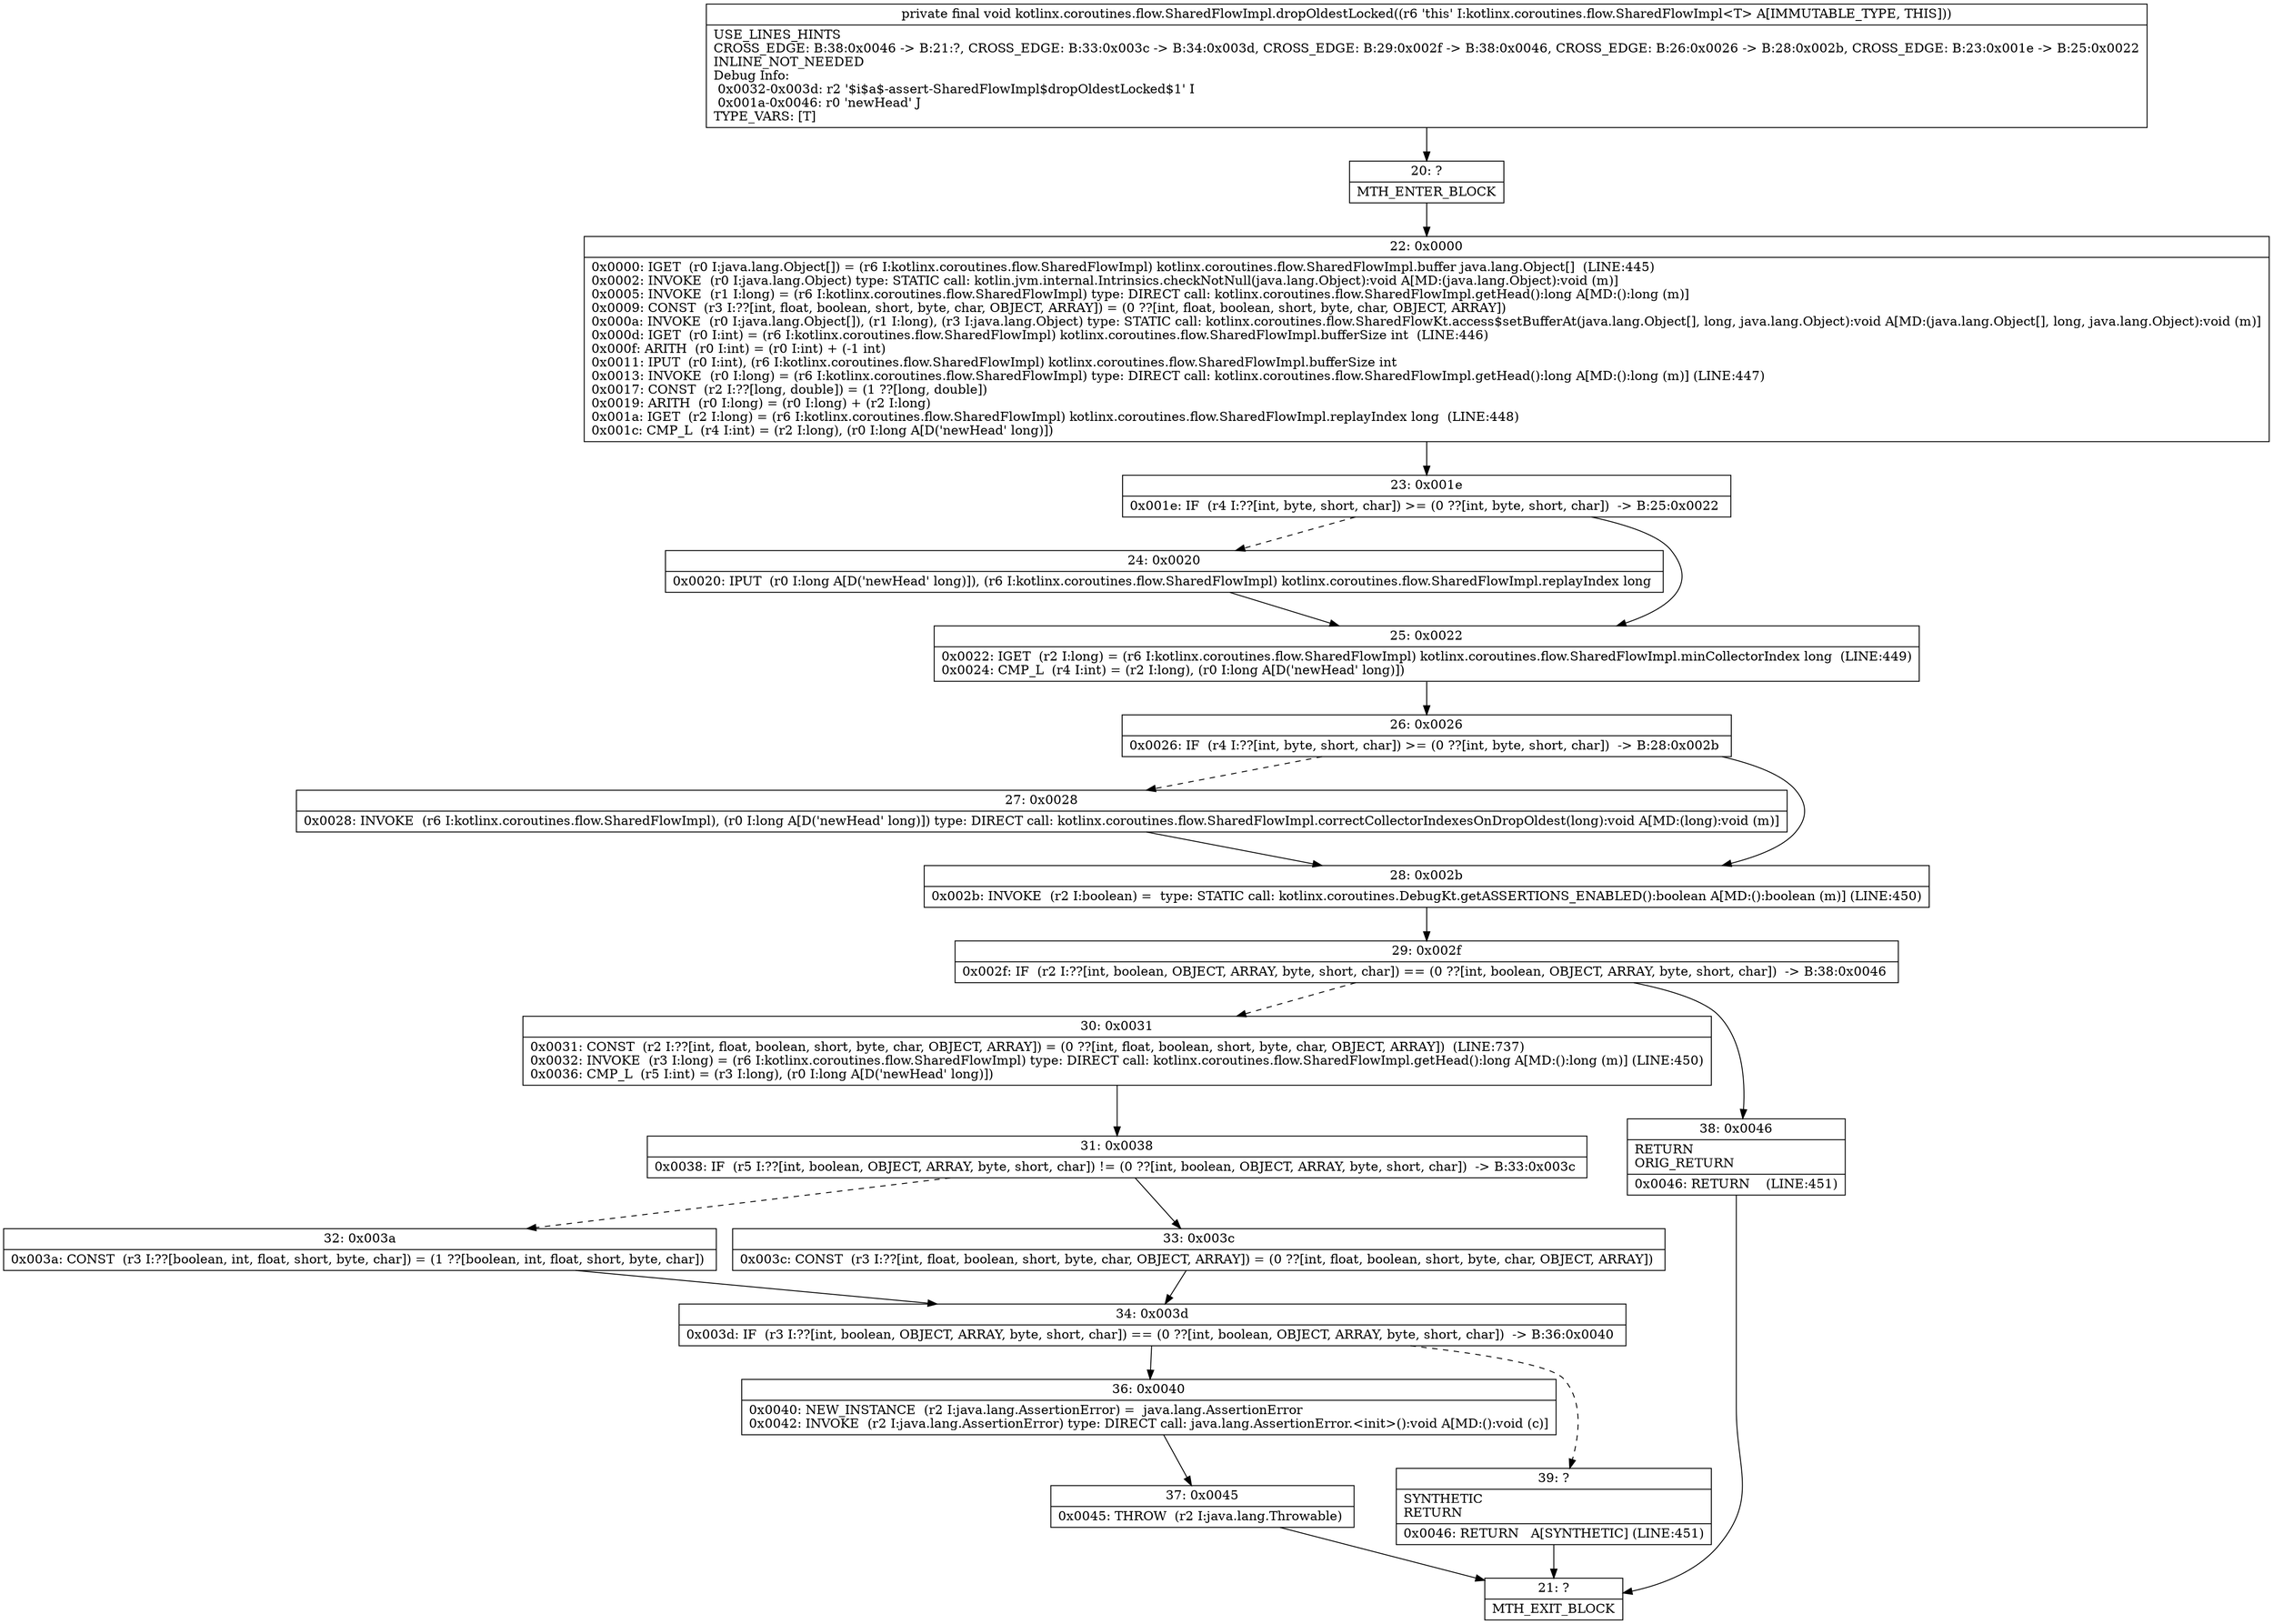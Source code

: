 digraph "CFG forkotlinx.coroutines.flow.SharedFlowImpl.dropOldestLocked()V" {
Node_20 [shape=record,label="{20\:\ ?|MTH_ENTER_BLOCK\l}"];
Node_22 [shape=record,label="{22\:\ 0x0000|0x0000: IGET  (r0 I:java.lang.Object[]) = (r6 I:kotlinx.coroutines.flow.SharedFlowImpl) kotlinx.coroutines.flow.SharedFlowImpl.buffer java.lang.Object[]  (LINE:445)\l0x0002: INVOKE  (r0 I:java.lang.Object) type: STATIC call: kotlin.jvm.internal.Intrinsics.checkNotNull(java.lang.Object):void A[MD:(java.lang.Object):void (m)]\l0x0005: INVOKE  (r1 I:long) = (r6 I:kotlinx.coroutines.flow.SharedFlowImpl) type: DIRECT call: kotlinx.coroutines.flow.SharedFlowImpl.getHead():long A[MD:():long (m)]\l0x0009: CONST  (r3 I:??[int, float, boolean, short, byte, char, OBJECT, ARRAY]) = (0 ??[int, float, boolean, short, byte, char, OBJECT, ARRAY]) \l0x000a: INVOKE  (r0 I:java.lang.Object[]), (r1 I:long), (r3 I:java.lang.Object) type: STATIC call: kotlinx.coroutines.flow.SharedFlowKt.access$setBufferAt(java.lang.Object[], long, java.lang.Object):void A[MD:(java.lang.Object[], long, java.lang.Object):void (m)]\l0x000d: IGET  (r0 I:int) = (r6 I:kotlinx.coroutines.flow.SharedFlowImpl) kotlinx.coroutines.flow.SharedFlowImpl.bufferSize int  (LINE:446)\l0x000f: ARITH  (r0 I:int) = (r0 I:int) + (\-1 int) \l0x0011: IPUT  (r0 I:int), (r6 I:kotlinx.coroutines.flow.SharedFlowImpl) kotlinx.coroutines.flow.SharedFlowImpl.bufferSize int \l0x0013: INVOKE  (r0 I:long) = (r6 I:kotlinx.coroutines.flow.SharedFlowImpl) type: DIRECT call: kotlinx.coroutines.flow.SharedFlowImpl.getHead():long A[MD:():long (m)] (LINE:447)\l0x0017: CONST  (r2 I:??[long, double]) = (1 ??[long, double]) \l0x0019: ARITH  (r0 I:long) = (r0 I:long) + (r2 I:long) \l0x001a: IGET  (r2 I:long) = (r6 I:kotlinx.coroutines.flow.SharedFlowImpl) kotlinx.coroutines.flow.SharedFlowImpl.replayIndex long  (LINE:448)\l0x001c: CMP_L  (r4 I:int) = (r2 I:long), (r0 I:long A[D('newHead' long)]) \l}"];
Node_23 [shape=record,label="{23\:\ 0x001e|0x001e: IF  (r4 I:??[int, byte, short, char]) \>= (0 ??[int, byte, short, char])  \-\> B:25:0x0022 \l}"];
Node_24 [shape=record,label="{24\:\ 0x0020|0x0020: IPUT  (r0 I:long A[D('newHead' long)]), (r6 I:kotlinx.coroutines.flow.SharedFlowImpl) kotlinx.coroutines.flow.SharedFlowImpl.replayIndex long \l}"];
Node_25 [shape=record,label="{25\:\ 0x0022|0x0022: IGET  (r2 I:long) = (r6 I:kotlinx.coroutines.flow.SharedFlowImpl) kotlinx.coroutines.flow.SharedFlowImpl.minCollectorIndex long  (LINE:449)\l0x0024: CMP_L  (r4 I:int) = (r2 I:long), (r0 I:long A[D('newHead' long)]) \l}"];
Node_26 [shape=record,label="{26\:\ 0x0026|0x0026: IF  (r4 I:??[int, byte, short, char]) \>= (0 ??[int, byte, short, char])  \-\> B:28:0x002b \l}"];
Node_27 [shape=record,label="{27\:\ 0x0028|0x0028: INVOKE  (r6 I:kotlinx.coroutines.flow.SharedFlowImpl), (r0 I:long A[D('newHead' long)]) type: DIRECT call: kotlinx.coroutines.flow.SharedFlowImpl.correctCollectorIndexesOnDropOldest(long):void A[MD:(long):void (m)]\l}"];
Node_28 [shape=record,label="{28\:\ 0x002b|0x002b: INVOKE  (r2 I:boolean) =  type: STATIC call: kotlinx.coroutines.DebugKt.getASSERTIONS_ENABLED():boolean A[MD:():boolean (m)] (LINE:450)\l}"];
Node_29 [shape=record,label="{29\:\ 0x002f|0x002f: IF  (r2 I:??[int, boolean, OBJECT, ARRAY, byte, short, char]) == (0 ??[int, boolean, OBJECT, ARRAY, byte, short, char])  \-\> B:38:0x0046 \l}"];
Node_30 [shape=record,label="{30\:\ 0x0031|0x0031: CONST  (r2 I:??[int, float, boolean, short, byte, char, OBJECT, ARRAY]) = (0 ??[int, float, boolean, short, byte, char, OBJECT, ARRAY])  (LINE:737)\l0x0032: INVOKE  (r3 I:long) = (r6 I:kotlinx.coroutines.flow.SharedFlowImpl) type: DIRECT call: kotlinx.coroutines.flow.SharedFlowImpl.getHead():long A[MD:():long (m)] (LINE:450)\l0x0036: CMP_L  (r5 I:int) = (r3 I:long), (r0 I:long A[D('newHead' long)]) \l}"];
Node_31 [shape=record,label="{31\:\ 0x0038|0x0038: IF  (r5 I:??[int, boolean, OBJECT, ARRAY, byte, short, char]) != (0 ??[int, boolean, OBJECT, ARRAY, byte, short, char])  \-\> B:33:0x003c \l}"];
Node_32 [shape=record,label="{32\:\ 0x003a|0x003a: CONST  (r3 I:??[boolean, int, float, short, byte, char]) = (1 ??[boolean, int, float, short, byte, char]) \l}"];
Node_34 [shape=record,label="{34\:\ 0x003d|0x003d: IF  (r3 I:??[int, boolean, OBJECT, ARRAY, byte, short, char]) == (0 ??[int, boolean, OBJECT, ARRAY, byte, short, char])  \-\> B:36:0x0040 \l}"];
Node_36 [shape=record,label="{36\:\ 0x0040|0x0040: NEW_INSTANCE  (r2 I:java.lang.AssertionError) =  java.lang.AssertionError \l0x0042: INVOKE  (r2 I:java.lang.AssertionError) type: DIRECT call: java.lang.AssertionError.\<init\>():void A[MD:():void (c)]\l}"];
Node_37 [shape=record,label="{37\:\ 0x0045|0x0045: THROW  (r2 I:java.lang.Throwable) \l}"];
Node_21 [shape=record,label="{21\:\ ?|MTH_EXIT_BLOCK\l}"];
Node_39 [shape=record,label="{39\:\ ?|SYNTHETIC\lRETURN\l|0x0046: RETURN   A[SYNTHETIC] (LINE:451)\l}"];
Node_33 [shape=record,label="{33\:\ 0x003c|0x003c: CONST  (r3 I:??[int, float, boolean, short, byte, char, OBJECT, ARRAY]) = (0 ??[int, float, boolean, short, byte, char, OBJECT, ARRAY]) \l}"];
Node_38 [shape=record,label="{38\:\ 0x0046|RETURN\lORIG_RETURN\l|0x0046: RETURN    (LINE:451)\l}"];
MethodNode[shape=record,label="{private final void kotlinx.coroutines.flow.SharedFlowImpl.dropOldestLocked((r6 'this' I:kotlinx.coroutines.flow.SharedFlowImpl\<T\> A[IMMUTABLE_TYPE, THIS]))  | USE_LINES_HINTS\lCROSS_EDGE: B:38:0x0046 \-\> B:21:?, CROSS_EDGE: B:33:0x003c \-\> B:34:0x003d, CROSS_EDGE: B:29:0x002f \-\> B:38:0x0046, CROSS_EDGE: B:26:0x0026 \-\> B:28:0x002b, CROSS_EDGE: B:23:0x001e \-\> B:25:0x0022\lINLINE_NOT_NEEDED\lDebug Info:\l  0x0032\-0x003d: r2 '$i$a$\-assert\-SharedFlowImpl$dropOldestLocked$1' I\l  0x001a\-0x0046: r0 'newHead' J\lTYPE_VARS: [T]\l}"];
MethodNode -> Node_20;Node_20 -> Node_22;
Node_22 -> Node_23;
Node_23 -> Node_24[style=dashed];
Node_23 -> Node_25;
Node_24 -> Node_25;
Node_25 -> Node_26;
Node_26 -> Node_27[style=dashed];
Node_26 -> Node_28;
Node_27 -> Node_28;
Node_28 -> Node_29;
Node_29 -> Node_30[style=dashed];
Node_29 -> Node_38;
Node_30 -> Node_31;
Node_31 -> Node_32[style=dashed];
Node_31 -> Node_33;
Node_32 -> Node_34;
Node_34 -> Node_36;
Node_34 -> Node_39[style=dashed];
Node_36 -> Node_37;
Node_37 -> Node_21;
Node_39 -> Node_21;
Node_33 -> Node_34;
Node_38 -> Node_21;
}

